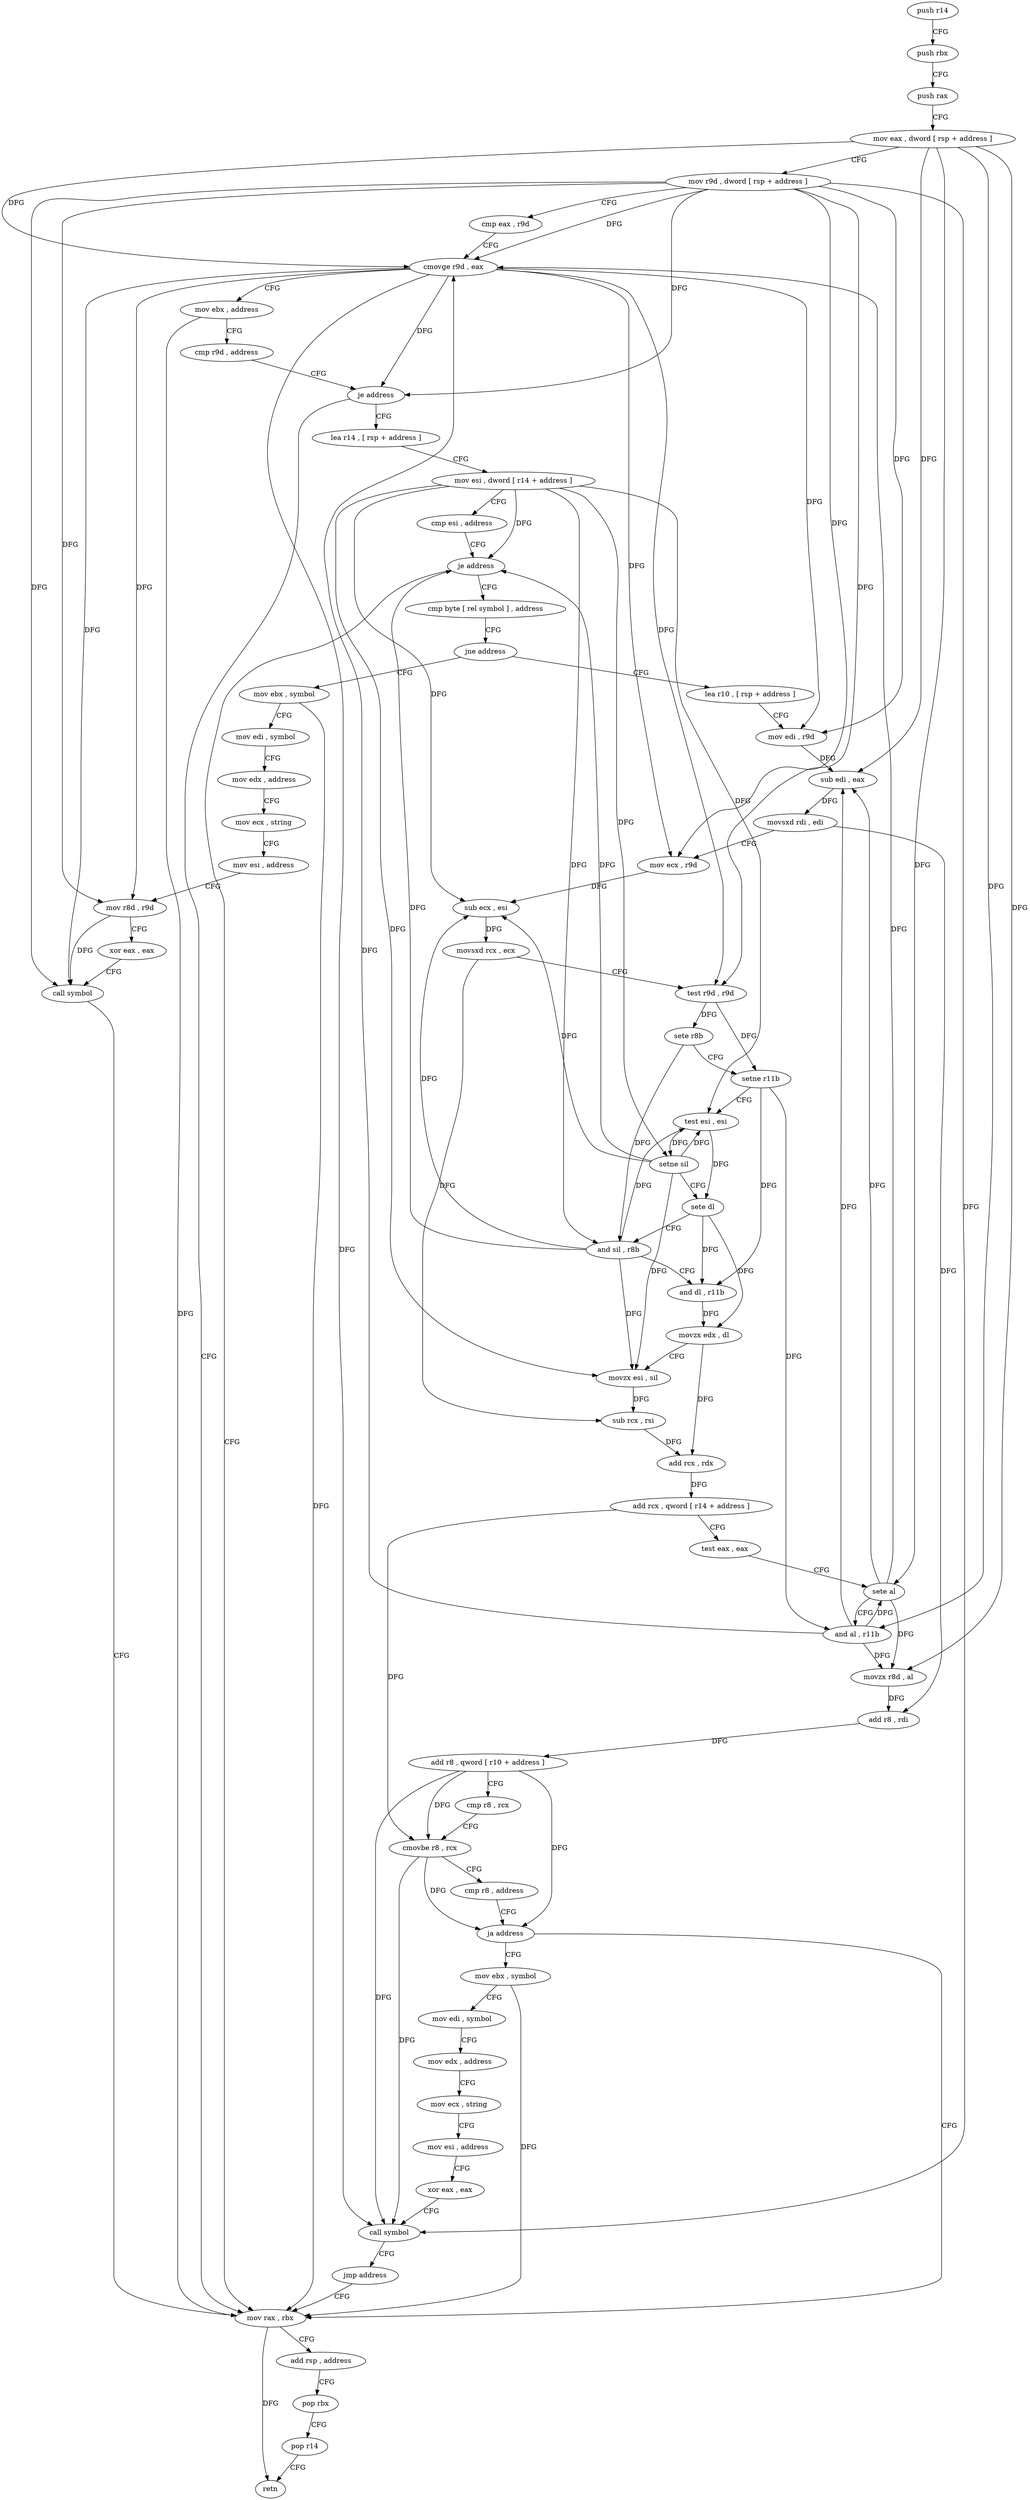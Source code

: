 digraph "func" {
"4205312" [label = "push r14" ]
"4205314" [label = "push rbx" ]
"4205315" [label = "push rax" ]
"4205316" [label = "mov eax , dword [ rsp + address ]" ]
"4205320" [label = "mov r9d , dword [ rsp + address ]" ]
"4205325" [label = "cmp eax , r9d" ]
"4205328" [label = "cmovge r9d , eax" ]
"4205332" [label = "mov ebx , address" ]
"4205337" [label = "cmp r9d , address" ]
"4205344" [label = "je address" ]
"4205552" [label = "mov rax , rbx" ]
"4205350" [label = "lea r14 , [ rsp + address ]" ]
"4205555" [label = "add rsp , address" ]
"4205559" [label = "pop rbx" ]
"4205560" [label = "pop r14" ]
"4205562" [label = "retn" ]
"4205355" [label = "mov esi , dword [ r14 + address ]" ]
"4205359" [label = "cmp esi , address" ]
"4205365" [label = "je address" ]
"4205371" [label = "cmp byte [ rel symbol ] , address" ]
"4205378" [label = "jne address" ]
"4205517" [label = "mov ebx , symbol" ]
"4205384" [label = "lea r10 , [ rsp + address ]" ]
"4205522" [label = "mov edi , symbol" ]
"4205527" [label = "mov edx , address" ]
"4205532" [label = "mov ecx , string" ]
"4205537" [label = "mov esi , address" ]
"4205542" [label = "mov r8d , r9d" ]
"4205545" [label = "xor eax , eax" ]
"4205547" [label = "call symbol" ]
"4205389" [label = "mov edi , r9d" ]
"4205392" [label = "sub edi , eax" ]
"4205394" [label = "movsxd rdi , edi" ]
"4205397" [label = "mov ecx , r9d" ]
"4205400" [label = "sub ecx , esi" ]
"4205402" [label = "movsxd rcx , ecx" ]
"4205405" [label = "test r9d , r9d" ]
"4205408" [label = "sete r8b" ]
"4205412" [label = "setne r11b" ]
"4205416" [label = "test esi , esi" ]
"4205418" [label = "setne sil" ]
"4205422" [label = "sete dl" ]
"4205425" [label = "and sil , r8b" ]
"4205428" [label = "and dl , r11b" ]
"4205431" [label = "movzx edx , dl" ]
"4205434" [label = "movzx esi , sil" ]
"4205438" [label = "sub rcx , rsi" ]
"4205441" [label = "add rcx , rdx" ]
"4205444" [label = "add rcx , qword [ r14 + address ]" ]
"4205448" [label = "test eax , eax" ]
"4205450" [label = "sete al" ]
"4205453" [label = "and al , r11b" ]
"4205456" [label = "movzx r8d , al" ]
"4205460" [label = "add r8 , rdi" ]
"4205463" [label = "add r8 , qword [ r10 + address ]" ]
"4205467" [label = "cmp r8 , rcx" ]
"4205470" [label = "cmovbe r8 , rcx" ]
"4205474" [label = "cmp r8 , address" ]
"4205481" [label = "ja address" ]
"4205483" [label = "mov ebx , symbol" ]
"4205488" [label = "mov edi , symbol" ]
"4205493" [label = "mov edx , address" ]
"4205498" [label = "mov ecx , string" ]
"4205503" [label = "mov esi , address" ]
"4205508" [label = "xor eax , eax" ]
"4205510" [label = "call symbol" ]
"4205515" [label = "jmp address" ]
"4205312" -> "4205314" [ label = "CFG" ]
"4205314" -> "4205315" [ label = "CFG" ]
"4205315" -> "4205316" [ label = "CFG" ]
"4205316" -> "4205320" [ label = "CFG" ]
"4205316" -> "4205328" [ label = "DFG" ]
"4205316" -> "4205392" [ label = "DFG" ]
"4205316" -> "4205450" [ label = "DFG" ]
"4205316" -> "4205453" [ label = "DFG" ]
"4205316" -> "4205456" [ label = "DFG" ]
"4205320" -> "4205325" [ label = "CFG" ]
"4205320" -> "4205328" [ label = "DFG" ]
"4205320" -> "4205344" [ label = "DFG" ]
"4205320" -> "4205542" [ label = "DFG" ]
"4205320" -> "4205547" [ label = "DFG" ]
"4205320" -> "4205389" [ label = "DFG" ]
"4205320" -> "4205397" [ label = "DFG" ]
"4205320" -> "4205405" [ label = "DFG" ]
"4205320" -> "4205510" [ label = "DFG" ]
"4205325" -> "4205328" [ label = "CFG" ]
"4205328" -> "4205332" [ label = "CFG" ]
"4205328" -> "4205344" [ label = "DFG" ]
"4205328" -> "4205542" [ label = "DFG" ]
"4205328" -> "4205547" [ label = "DFG" ]
"4205328" -> "4205389" [ label = "DFG" ]
"4205328" -> "4205397" [ label = "DFG" ]
"4205328" -> "4205405" [ label = "DFG" ]
"4205328" -> "4205510" [ label = "DFG" ]
"4205332" -> "4205337" [ label = "CFG" ]
"4205332" -> "4205552" [ label = "DFG" ]
"4205337" -> "4205344" [ label = "CFG" ]
"4205344" -> "4205552" [ label = "CFG" ]
"4205344" -> "4205350" [ label = "CFG" ]
"4205552" -> "4205555" [ label = "CFG" ]
"4205552" -> "4205562" [ label = "DFG" ]
"4205350" -> "4205355" [ label = "CFG" ]
"4205555" -> "4205559" [ label = "CFG" ]
"4205559" -> "4205560" [ label = "CFG" ]
"4205560" -> "4205562" [ label = "CFG" ]
"4205355" -> "4205359" [ label = "CFG" ]
"4205355" -> "4205365" [ label = "DFG" ]
"4205355" -> "4205400" [ label = "DFG" ]
"4205355" -> "4205416" [ label = "DFG" ]
"4205355" -> "4205418" [ label = "DFG" ]
"4205355" -> "4205425" [ label = "DFG" ]
"4205355" -> "4205434" [ label = "DFG" ]
"4205359" -> "4205365" [ label = "CFG" ]
"4205365" -> "4205552" [ label = "CFG" ]
"4205365" -> "4205371" [ label = "CFG" ]
"4205371" -> "4205378" [ label = "CFG" ]
"4205378" -> "4205517" [ label = "CFG" ]
"4205378" -> "4205384" [ label = "CFG" ]
"4205517" -> "4205522" [ label = "CFG" ]
"4205517" -> "4205552" [ label = "DFG" ]
"4205384" -> "4205389" [ label = "CFG" ]
"4205522" -> "4205527" [ label = "CFG" ]
"4205527" -> "4205532" [ label = "CFG" ]
"4205532" -> "4205537" [ label = "CFG" ]
"4205537" -> "4205542" [ label = "CFG" ]
"4205542" -> "4205545" [ label = "CFG" ]
"4205542" -> "4205547" [ label = "DFG" ]
"4205545" -> "4205547" [ label = "CFG" ]
"4205547" -> "4205552" [ label = "CFG" ]
"4205389" -> "4205392" [ label = "DFG" ]
"4205392" -> "4205394" [ label = "DFG" ]
"4205394" -> "4205397" [ label = "CFG" ]
"4205394" -> "4205460" [ label = "DFG" ]
"4205397" -> "4205400" [ label = "DFG" ]
"4205400" -> "4205402" [ label = "DFG" ]
"4205402" -> "4205405" [ label = "CFG" ]
"4205402" -> "4205438" [ label = "DFG" ]
"4205405" -> "4205408" [ label = "DFG" ]
"4205405" -> "4205412" [ label = "DFG" ]
"4205408" -> "4205412" [ label = "CFG" ]
"4205408" -> "4205425" [ label = "DFG" ]
"4205412" -> "4205416" [ label = "CFG" ]
"4205412" -> "4205428" [ label = "DFG" ]
"4205412" -> "4205453" [ label = "DFG" ]
"4205416" -> "4205418" [ label = "DFG" ]
"4205416" -> "4205422" [ label = "DFG" ]
"4205418" -> "4205422" [ label = "CFG" ]
"4205418" -> "4205365" [ label = "DFG" ]
"4205418" -> "4205400" [ label = "DFG" ]
"4205418" -> "4205416" [ label = "DFG" ]
"4205418" -> "4205434" [ label = "DFG" ]
"4205422" -> "4205425" [ label = "CFG" ]
"4205422" -> "4205428" [ label = "DFG" ]
"4205422" -> "4205431" [ label = "DFG" ]
"4205425" -> "4205428" [ label = "CFG" ]
"4205425" -> "4205365" [ label = "DFG" ]
"4205425" -> "4205400" [ label = "DFG" ]
"4205425" -> "4205416" [ label = "DFG" ]
"4205425" -> "4205434" [ label = "DFG" ]
"4205428" -> "4205431" [ label = "DFG" ]
"4205431" -> "4205434" [ label = "CFG" ]
"4205431" -> "4205441" [ label = "DFG" ]
"4205434" -> "4205438" [ label = "DFG" ]
"4205438" -> "4205441" [ label = "DFG" ]
"4205441" -> "4205444" [ label = "DFG" ]
"4205444" -> "4205448" [ label = "CFG" ]
"4205444" -> "4205470" [ label = "DFG" ]
"4205448" -> "4205450" [ label = "CFG" ]
"4205450" -> "4205453" [ label = "CFG" ]
"4205450" -> "4205328" [ label = "DFG" ]
"4205450" -> "4205392" [ label = "DFG" ]
"4205450" -> "4205456" [ label = "DFG" ]
"4205453" -> "4205456" [ label = "DFG" ]
"4205453" -> "4205328" [ label = "DFG" ]
"4205453" -> "4205392" [ label = "DFG" ]
"4205453" -> "4205450" [ label = "DFG" ]
"4205456" -> "4205460" [ label = "DFG" ]
"4205460" -> "4205463" [ label = "DFG" ]
"4205463" -> "4205467" [ label = "CFG" ]
"4205463" -> "4205470" [ label = "DFG" ]
"4205463" -> "4205481" [ label = "DFG" ]
"4205463" -> "4205510" [ label = "DFG" ]
"4205467" -> "4205470" [ label = "CFG" ]
"4205470" -> "4205474" [ label = "CFG" ]
"4205470" -> "4205481" [ label = "DFG" ]
"4205470" -> "4205510" [ label = "DFG" ]
"4205474" -> "4205481" [ label = "CFG" ]
"4205481" -> "4205552" [ label = "CFG" ]
"4205481" -> "4205483" [ label = "CFG" ]
"4205483" -> "4205488" [ label = "CFG" ]
"4205483" -> "4205552" [ label = "DFG" ]
"4205488" -> "4205493" [ label = "CFG" ]
"4205493" -> "4205498" [ label = "CFG" ]
"4205498" -> "4205503" [ label = "CFG" ]
"4205503" -> "4205508" [ label = "CFG" ]
"4205508" -> "4205510" [ label = "CFG" ]
"4205510" -> "4205515" [ label = "CFG" ]
"4205515" -> "4205552" [ label = "CFG" ]
}
